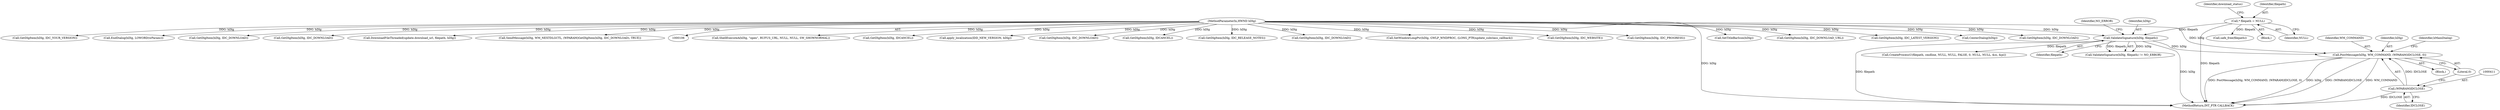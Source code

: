 digraph "0_rufus_c3c39f7f8a11f612c4ebf7affce25ec6928eb1cb_1@API" {
"1000407" [label="(Call,PostMessage(hDlg, WM_COMMAND, (WPARAM)IDCLOSE, 0))"];
"1000357" [label="(Call,ValidateSignature(hDlg, filepath))"];
"1000107" [label="(MethodParameterIn,HWND hDlg)"];
"1000114" [label="(Call,* filepath = NULL)"];
"1000410" [label="(Call,(WPARAM)IDCLOSE)"];
"1000327" [label="(Call,ShellExecuteA(hDlg, \"open\", RUFUS_URL, NULL, NULL, SW_SHOWNORMAL))"];
"1000526" [label="(Call,GetDlgItem(hDlg, IDCANCEL))"];
"1000141" [label="(Call,apply_localization(IDD_NEW_VERSION, hDlg))"];
"1000534" [label="(Call,GetDlgItem(hDlg, IDC_DOWNLOAD))"];
"1000409" [label="(Identifier,WM_COMMAND)"];
"1000119" [label="(Identifier,download_status)"];
"1000316" [label="(Call,safe_free(filepath))"];
"1000408" [label="(Identifier,hDlg)"];
"1000504" [label="(Call,GetDlgItem(hDlg, IDCANCEL))"];
"1000163" [label="(Call,GetDlgItem(hDlg, IDC_RELEASE_NOTES))"];
"1000545" [label="(Call,GetDlgItem(hDlg, IDC_DOWNLOAD))"];
"1000155" [label="(Call,SetWindowLongPtr(hDlg, GWLP_WNDPROC, (LONG_PTR)update_subclass_callback))"];
"1000115" [label="(Identifier,filepath)"];
"1000412" [label="(Identifier,IDCLOSE)"];
"1000267" [label="(Call,GetDlgItem(hDlg, IDC_WEBSITE))"];
"1000359" [label="(Identifier,filepath)"];
"1000239" [label="(Call,GetDlgItem(hDlg, IDC_PROGRESS))"];
"1000147" [label="(Call,SetTitleBarIcon(hDlg))"];
"1000232" [label="(Call,GetDlgItem(hDlg, IDC_DOWNLOAD_URL))"];
"1000111" [label="(Block,)"];
"1000357" [label="(Call,ValidateSignature(hDlg, filepath))"];
"1000356" [label="(Call,ValidateSignature(hDlg, filepath) != NO_ERROR)"];
"1000415" [label="(Identifier,hMainDialog)"];
"1000382" [label="(Call,CreateProcessU(filepath, cmdline, NULL, NULL, FALSE, 0, NULL, NULL, &si, &pi))"];
"1000107" [label="(MethodParameterIn,HWND hDlg)"];
"1000211" [label="(Call,GetDlgItem(hDlg, IDC_LATEST_VERSION))"];
"1000413" [label="(Literal,0)"];
"1000407" [label="(Call,PostMessage(hDlg, WM_COMMAND, (WPARAM)IDCLOSE, 0))"];
"1000149" [label="(Call,CenterDialog(hDlg))"];
"1000486" [label="(Call,GetDlgItem(hDlg, IDC_DOWNLOAD))"];
"1000196" [label="(Call,GetDlgItem(hDlg, IDC_YOUR_VERSION))"];
"1000561" [label="(MethodReturn,INT_PTR CALLBACK)"];
"1000116" [label="(Identifier,NULL)"];
"1000318" [label="(Call,EndDialog(hDlg, LOWORD(wParam)))"];
"1000360" [label="(Identifier,NO_ERROR)"];
"1000509" [label="(Call,GetDlgItem(hDlg, IDC_DOWNLOAD))"];
"1000114" [label="(Call,* filepath = NULL)"];
"1000403" [label="(Block,)"];
"1000410" [label="(Call,(WPARAM)IDCLOSE)"];
"1000256" [label="(Call,GetDlgItem(hDlg, IDC_DOWNLOAD))"];
"1000490" [label="(Call,DownloadFileThreaded(update.download_url, filepath, hDlg))"];
"1000481" [label="(Call,SendMessage(hDlg, WM_NEXTDLGCTL, (WPARAM)GetDlgItem(hDlg, IDC_DOWNLOAD), TRUE))"];
"1000358" [label="(Identifier,hDlg)"];
"1000407" -> "1000403"  [label="AST: "];
"1000407" -> "1000413"  [label="CFG: "];
"1000408" -> "1000407"  [label="AST: "];
"1000409" -> "1000407"  [label="AST: "];
"1000410" -> "1000407"  [label="AST: "];
"1000413" -> "1000407"  [label="AST: "];
"1000415" -> "1000407"  [label="CFG: "];
"1000407" -> "1000561"  [label="DDG: WM_COMMAND"];
"1000407" -> "1000561"  [label="DDG: PostMessage(hDlg, WM_COMMAND, (WPARAM)IDCLOSE, 0)"];
"1000407" -> "1000561"  [label="DDG: hDlg"];
"1000407" -> "1000561"  [label="DDG: (WPARAM)IDCLOSE"];
"1000357" -> "1000407"  [label="DDG: hDlg"];
"1000107" -> "1000407"  [label="DDG: hDlg"];
"1000410" -> "1000407"  [label="DDG: IDCLOSE"];
"1000357" -> "1000356"  [label="AST: "];
"1000357" -> "1000359"  [label="CFG: "];
"1000358" -> "1000357"  [label="AST: "];
"1000359" -> "1000357"  [label="AST: "];
"1000360" -> "1000357"  [label="CFG: "];
"1000357" -> "1000561"  [label="DDG: hDlg"];
"1000357" -> "1000561"  [label="DDG: filepath"];
"1000357" -> "1000356"  [label="DDG: hDlg"];
"1000357" -> "1000356"  [label="DDG: filepath"];
"1000107" -> "1000357"  [label="DDG: hDlg"];
"1000114" -> "1000357"  [label="DDG: filepath"];
"1000357" -> "1000382"  [label="DDG: filepath"];
"1000107" -> "1000106"  [label="AST: "];
"1000107" -> "1000561"  [label="DDG: hDlg"];
"1000107" -> "1000141"  [label="DDG: hDlg"];
"1000107" -> "1000147"  [label="DDG: hDlg"];
"1000107" -> "1000149"  [label="DDG: hDlg"];
"1000107" -> "1000155"  [label="DDG: hDlg"];
"1000107" -> "1000163"  [label="DDG: hDlg"];
"1000107" -> "1000196"  [label="DDG: hDlg"];
"1000107" -> "1000211"  [label="DDG: hDlg"];
"1000107" -> "1000232"  [label="DDG: hDlg"];
"1000107" -> "1000239"  [label="DDG: hDlg"];
"1000107" -> "1000256"  [label="DDG: hDlg"];
"1000107" -> "1000267"  [label="DDG: hDlg"];
"1000107" -> "1000318"  [label="DDG: hDlg"];
"1000107" -> "1000327"  [label="DDG: hDlg"];
"1000107" -> "1000481"  [label="DDG: hDlg"];
"1000107" -> "1000486"  [label="DDG: hDlg"];
"1000107" -> "1000490"  [label="DDG: hDlg"];
"1000107" -> "1000504"  [label="DDG: hDlg"];
"1000107" -> "1000509"  [label="DDG: hDlg"];
"1000107" -> "1000526"  [label="DDG: hDlg"];
"1000107" -> "1000534"  [label="DDG: hDlg"];
"1000107" -> "1000545"  [label="DDG: hDlg"];
"1000114" -> "1000111"  [label="AST: "];
"1000114" -> "1000116"  [label="CFG: "];
"1000115" -> "1000114"  [label="AST: "];
"1000116" -> "1000114"  [label="AST: "];
"1000119" -> "1000114"  [label="CFG: "];
"1000114" -> "1000561"  [label="DDG: filepath"];
"1000114" -> "1000316"  [label="DDG: filepath"];
"1000410" -> "1000412"  [label="CFG: "];
"1000411" -> "1000410"  [label="AST: "];
"1000412" -> "1000410"  [label="AST: "];
"1000413" -> "1000410"  [label="CFG: "];
"1000410" -> "1000561"  [label="DDG: IDCLOSE"];
}
